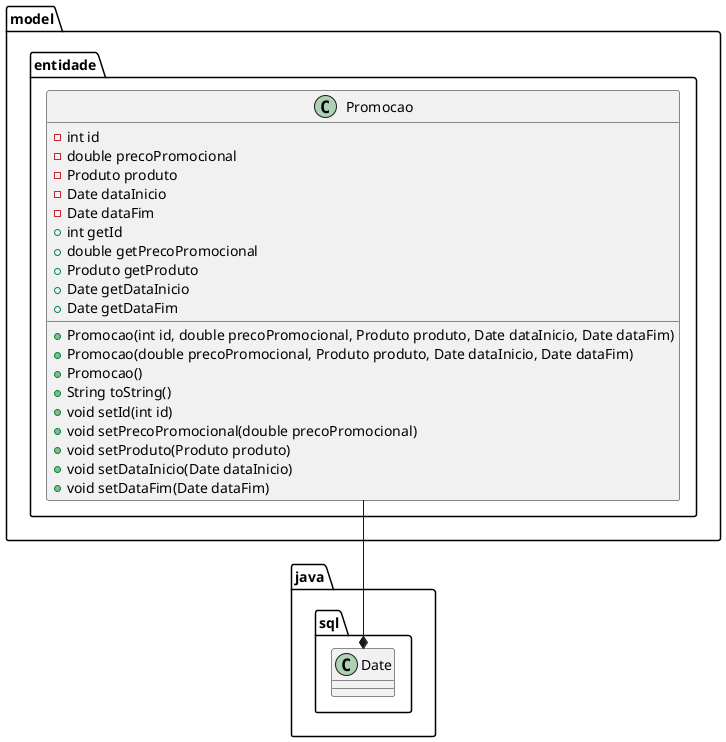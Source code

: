@startuml
class model.entidade.Promocao{
    - int id
    - double precoPromocional
    - Produto produto
    - Date dataInicio
    - Date dataFim
    + Promocao(int id, double precoPromocional, Produto produto, Date dataInicio, Date dataFim)
    + Promocao(double precoPromocional, Produto produto, Date dataInicio, Date dataFim)
    + Promocao()
    + String toString()
    + void setId(int id)
    + void setPrecoPromocional(double precoPromocional)
    + void setProduto(Produto produto)
    + void setDataInicio(Date dataInicio)
    + void setDataFim(Date dataFim)
    + int getId
    + double getPrecoPromocional
    + Produto getProduto
    + Date getDataInicio
    + Date getDataFim
    

}

model.entidade.Promocao --* java.sql.Date
@enduml